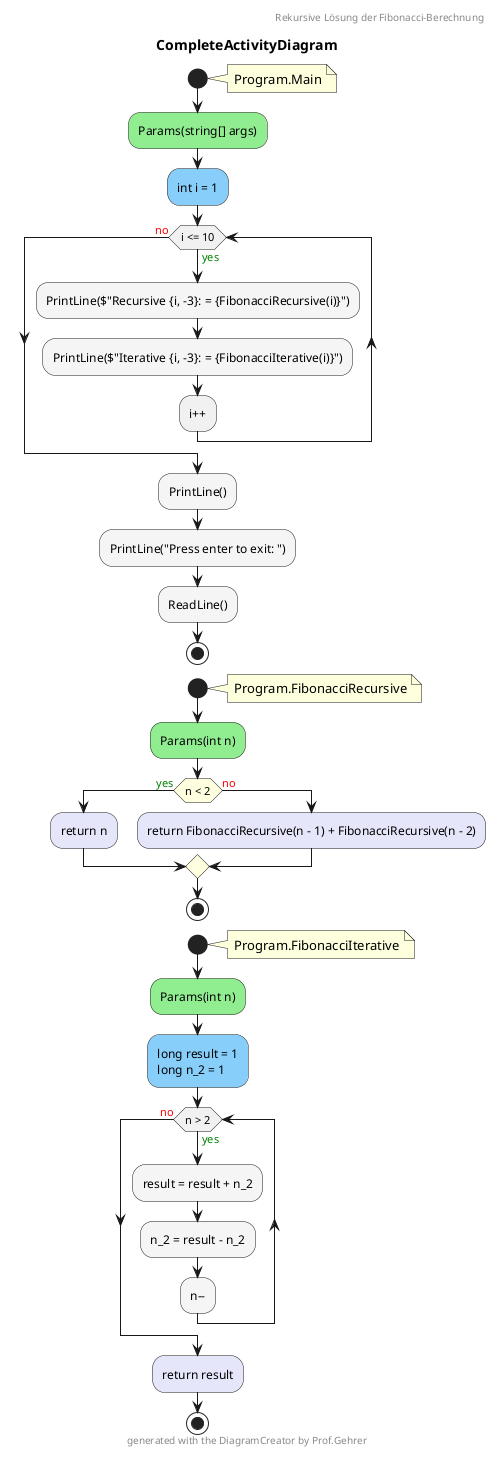 @startuml CompleteActivityDiagram
header
generated on 01.05.2024 20:56:57
end header
title CompleteActivityDiagram
start
note right:  Program.Main
#LightGreen:Params(string[] args);
#LightSkyBlue:int i = 1;
while (i <= 10) is (<color:green>yes)
        #WhiteSmoke:PrintLine($"Recursive {i, -3}: = {FibonacciRecursive(i)}");
        #WhiteSmoke:PrintLine($"Iterative {i, -3}: = {FibonacciIterative(i)}");
:i++;
endwhile (<color:red>no)
#WhiteSmoke:PrintLine();
#WhiteSmoke:PrintLine("Press enter to exit: ");
#WhiteSmoke:ReadLine();
stop
start
note right:  Program.FibonacciRecursive
#LightGreen:Params(int n);
#LightYellow:if (n < 2) then (<color:green>yes)
        #Lavender:return n;
    else (<color:red>no)
            #Lavender:return FibonacciRecursive(n - 1) + FibonacciRecursive(n - 2);
endif
' CustomUML
header: Rekursive Lösung der Fibonacci-Berechnung
' CustomUML
stop
start
note right:  Program.FibonacciIterative
#LightGreen:Params(int n);
#LightSkyBlue:long result = 1\nlong n_2 = 1;
while (n > 2) is (<color:green>yes)
        #WhiteSmoke:result = result + n_2;
        #WhiteSmoke:n_2 = result - n_2;
        #WhiteSmoke:n--;
endwhile (<color:red>no)
#Lavender:return result;
stop
footer
generated with the DiagramCreator by Prof.Gehrer
end footer
@enduml
